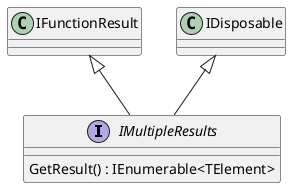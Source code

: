@startuml
interface IMultipleResults {
    GetResult() : IEnumerable<TElement>
}
IFunctionResult <|-- IMultipleResults
IDisposable <|-- IMultipleResults
@enduml
